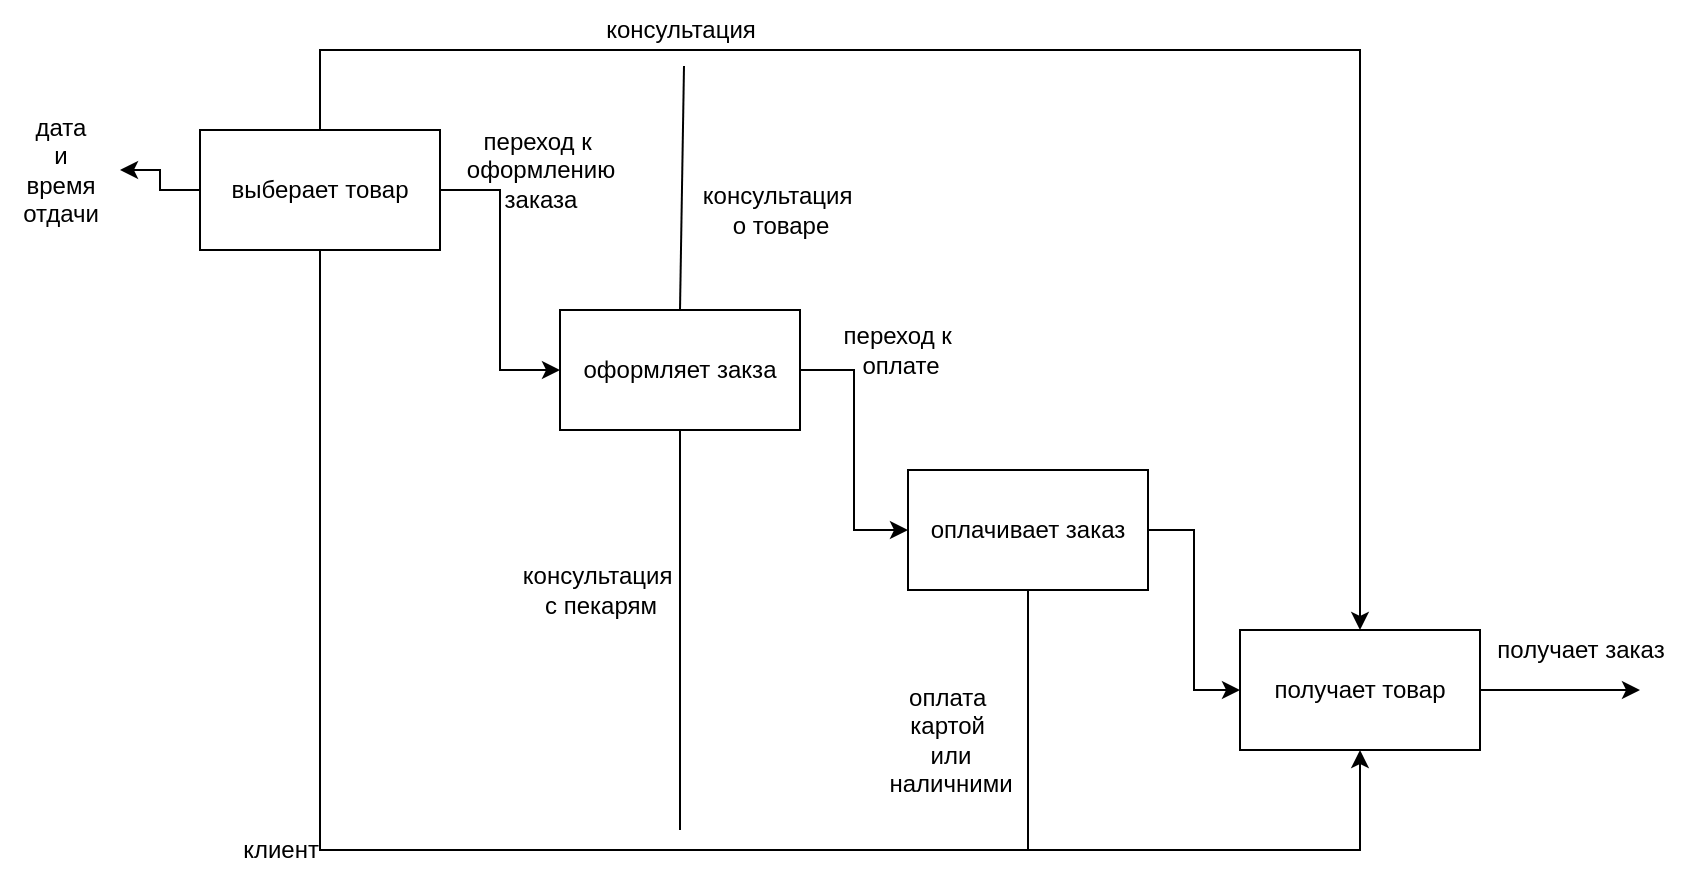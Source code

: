 <mxfile version="20.7.4" type="device"><diagram id="XMWLqCBZk73N2EKBlw8w" name="Страница 1"><mxGraphModel dx="1947" dy="1648" grid="1" gridSize="10" guides="1" tooltips="1" connect="1" arrows="1" fold="1" page="1" pageScale="1" pageWidth="827" pageHeight="1169" math="0" shadow="0"><root><mxCell id="0"/><mxCell id="1" parent="0"/><mxCell id="XZL8cXnn8KVkFYBGzCE_-13" style="edgeStyle=orthogonalEdgeStyle;rounded=0;orthogonalLoop=1;jettySize=auto;html=1;exitX=1;exitY=0.5;exitDx=0;exitDy=0;" edge="1" parent="1" source="XZL8cXnn8KVkFYBGzCE_-1"><mxGeometry relative="1" as="geometry"><mxPoint x="660" y="340" as="targetPoint"/></mxGeometry></mxCell><mxCell id="XZL8cXnn8KVkFYBGzCE_-1" value="получает товар" style="rounded=0;whiteSpace=wrap;html=1;" vertex="1" parent="1"><mxGeometry x="460" y="310" width="120" height="60" as="geometry"/></mxCell><mxCell id="XZL8cXnn8KVkFYBGzCE_-9" style="edgeStyle=orthogonalEdgeStyle;rounded=0;orthogonalLoop=1;jettySize=auto;html=1;exitX=1;exitY=0.5;exitDx=0;exitDy=0;entryX=0;entryY=0.5;entryDx=0;entryDy=0;" edge="1" parent="1" source="XZL8cXnn8KVkFYBGzCE_-4" target="XZL8cXnn8KVkFYBGzCE_-1"><mxGeometry relative="1" as="geometry"/></mxCell><mxCell id="XZL8cXnn8KVkFYBGzCE_-4" value="оплачивает заказ" style="rounded=0;whiteSpace=wrap;html=1;" vertex="1" parent="1"><mxGeometry x="294" y="230" width="120" height="60" as="geometry"/></mxCell><mxCell id="XZL8cXnn8KVkFYBGzCE_-8" style="edgeStyle=orthogonalEdgeStyle;rounded=0;orthogonalLoop=1;jettySize=auto;html=1;exitX=1;exitY=0.5;exitDx=0;exitDy=0;entryX=0;entryY=0.5;entryDx=0;entryDy=0;" edge="1" parent="1" source="XZL8cXnn8KVkFYBGzCE_-5" target="XZL8cXnn8KVkFYBGzCE_-4"><mxGeometry relative="1" as="geometry"/></mxCell><mxCell id="XZL8cXnn8KVkFYBGzCE_-5" value="оформляет закза" style="rounded=0;whiteSpace=wrap;html=1;" vertex="1" parent="1"><mxGeometry x="120" y="150" width="120" height="60" as="geometry"/></mxCell><mxCell id="XZL8cXnn8KVkFYBGzCE_-7" style="edgeStyle=orthogonalEdgeStyle;rounded=0;orthogonalLoop=1;jettySize=auto;html=1;exitX=1;exitY=0.5;exitDx=0;exitDy=0;entryX=0;entryY=0.5;entryDx=0;entryDy=0;" edge="1" parent="1" source="XZL8cXnn8KVkFYBGzCE_-6" target="XZL8cXnn8KVkFYBGzCE_-5"><mxGeometry relative="1" as="geometry"/></mxCell><mxCell id="XZL8cXnn8KVkFYBGzCE_-10" style="edgeStyle=orthogonalEdgeStyle;rounded=0;orthogonalLoop=1;jettySize=auto;html=1;exitX=0.5;exitY=0;exitDx=0;exitDy=0;entryX=0.5;entryY=0;entryDx=0;entryDy=0;" edge="1" parent="1" source="XZL8cXnn8KVkFYBGzCE_-6" target="XZL8cXnn8KVkFYBGzCE_-1"><mxGeometry relative="1" as="geometry"><Array as="points"><mxPoint y="20"/><mxPoint x="520" y="20"/></Array></mxGeometry></mxCell><mxCell id="XZL8cXnn8KVkFYBGzCE_-19" style="edgeStyle=orthogonalEdgeStyle;rounded=0;orthogonalLoop=1;jettySize=auto;html=1;exitX=0.5;exitY=1;exitDx=0;exitDy=0;entryX=0.5;entryY=1;entryDx=0;entryDy=0;" edge="1" parent="1" source="XZL8cXnn8KVkFYBGzCE_-6" target="XZL8cXnn8KVkFYBGzCE_-1"><mxGeometry relative="1" as="geometry"><Array as="points"><mxPoint y="420"/><mxPoint x="520" y="420"/></Array></mxGeometry></mxCell><mxCell id="XZL8cXnn8KVkFYBGzCE_-22" style="edgeStyle=orthogonalEdgeStyle;rounded=0;orthogonalLoop=1;jettySize=auto;html=1;exitX=0;exitY=0.5;exitDx=0;exitDy=0;" edge="1" parent="1" source="XZL8cXnn8KVkFYBGzCE_-6" target="XZL8cXnn8KVkFYBGzCE_-21"><mxGeometry relative="1" as="geometry"/></mxCell><mxCell id="XZL8cXnn8KVkFYBGzCE_-6" value="выберает товар" style="rounded=0;whiteSpace=wrap;html=1;" vertex="1" parent="1"><mxGeometry x="-60" y="60" width="120" height="60" as="geometry"/></mxCell><mxCell id="XZL8cXnn8KVkFYBGzCE_-11" value="консультация" style="text;html=1;align=center;verticalAlign=middle;resizable=0;points=[];autosize=1;strokeColor=none;fillColor=none;" vertex="1" parent="1"><mxGeometry x="130" y="-5" width="100" height="30" as="geometry"/></mxCell><mxCell id="XZL8cXnn8KVkFYBGzCE_-14" value="получает заказ" style="text;html=1;align=center;verticalAlign=middle;resizable=0;points=[];autosize=1;strokeColor=none;fillColor=none;" vertex="1" parent="1"><mxGeometry x="575" y="305" width="110" height="30" as="geometry"/></mxCell><mxCell id="XZL8cXnn8KVkFYBGzCE_-16" value="переход к&amp;nbsp;&lt;br&gt;оплате" style="text;html=1;align=center;verticalAlign=middle;resizable=0;points=[];autosize=1;strokeColor=none;fillColor=none;" vertex="1" parent="1"><mxGeometry x="250" y="150" width="80" height="40" as="geometry"/></mxCell><mxCell id="XZL8cXnn8KVkFYBGzCE_-17" value="переход к&amp;nbsp;&lt;br&gt;оформлению&lt;br&gt;заказа" style="text;html=1;align=center;verticalAlign=middle;resizable=0;points=[];autosize=1;strokeColor=none;fillColor=none;" vertex="1" parent="1"><mxGeometry x="60" y="50" width="100" height="60" as="geometry"/></mxCell><mxCell id="XZL8cXnn8KVkFYBGzCE_-20" value="клиент" style="text;html=1;align=center;verticalAlign=middle;resizable=0;points=[];autosize=1;strokeColor=none;fillColor=none;" vertex="1" parent="1"><mxGeometry x="-50" y="405" width="60" height="30" as="geometry"/></mxCell><mxCell id="XZL8cXnn8KVkFYBGzCE_-21" value="дата&lt;br&gt;и&lt;br&gt;время&lt;br&gt;отдачи" style="text;html=1;align=center;verticalAlign=middle;resizable=0;points=[];autosize=1;strokeColor=none;fillColor=none;" vertex="1" parent="1"><mxGeometry x="-160" y="45" width="60" height="70" as="geometry"/></mxCell><mxCell id="XZL8cXnn8KVkFYBGzCE_-25" value="" style="endArrow=none;html=1;rounded=0;exitX=0.5;exitY=1;exitDx=0;exitDy=0;" edge="1" parent="1" source="XZL8cXnn8KVkFYBGzCE_-4"><mxGeometry width="50" height="50" relative="1" as="geometry"><mxPoint x="350" y="300" as="sourcePoint"/><mxPoint x="354" y="420" as="targetPoint"/></mxGeometry></mxCell><mxCell id="XZL8cXnn8KVkFYBGzCE_-26" value="оплата&amp;nbsp;&lt;br&gt;картой&amp;nbsp;&lt;br&gt;или&lt;br&gt;наличними" style="text;html=1;align=center;verticalAlign=middle;resizable=0;points=[];autosize=1;strokeColor=none;fillColor=none;" vertex="1" parent="1"><mxGeometry x="270" y="330" width="90" height="70" as="geometry"/></mxCell><mxCell id="XZL8cXnn8KVkFYBGzCE_-27" value="" style="endArrow=none;html=1;rounded=0;entryX=0.5;entryY=1;entryDx=0;entryDy=0;" edge="1" parent="1" target="XZL8cXnn8KVkFYBGzCE_-5"><mxGeometry width="50" height="50" relative="1" as="geometry"><mxPoint x="180" y="410" as="sourcePoint"/><mxPoint x="400" y="230" as="targetPoint"/></mxGeometry></mxCell><mxCell id="XZL8cXnn8KVkFYBGzCE_-28" value="консультация&amp;nbsp;&lt;br&gt;с пекарям" style="text;html=1;align=center;verticalAlign=middle;resizable=0;points=[];autosize=1;strokeColor=none;fillColor=none;" vertex="1" parent="1"><mxGeometry x="90" y="270" width="100" height="40" as="geometry"/></mxCell><mxCell id="XZL8cXnn8KVkFYBGzCE_-29" value="" style="endArrow=none;html=1;rounded=0;entryX=0.5;entryY=0;entryDx=0;entryDy=0;exitX=0.52;exitY=1.1;exitDx=0;exitDy=0;exitPerimeter=0;" edge="1" parent="1" source="XZL8cXnn8KVkFYBGzCE_-11" target="XZL8cXnn8KVkFYBGzCE_-5"><mxGeometry width="50" height="50" relative="1" as="geometry"><mxPoint x="350" y="270" as="sourcePoint"/><mxPoint x="400" y="220" as="targetPoint"/></mxGeometry></mxCell><mxCell id="XZL8cXnn8KVkFYBGzCE_-30" value="консультация&amp;nbsp;&lt;br&gt;о товаре" style="text;html=1;align=center;verticalAlign=middle;resizable=0;points=[];autosize=1;strokeColor=none;fillColor=none;" vertex="1" parent="1"><mxGeometry x="180" y="80" width="100" height="40" as="geometry"/></mxCell></root></mxGraphModel></diagram></mxfile>